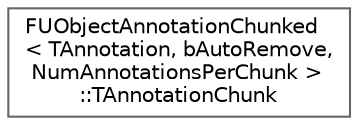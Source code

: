 digraph "Graphical Class Hierarchy"
{
 // INTERACTIVE_SVG=YES
 // LATEX_PDF_SIZE
  bgcolor="transparent";
  edge [fontname=Helvetica,fontsize=10,labelfontname=Helvetica,labelfontsize=10];
  node [fontname=Helvetica,fontsize=10,shape=box,height=0.2,width=0.4];
  rankdir="LR";
  Node0 [id="Node000000",label="FUObjectAnnotationChunked\l\< TAnnotation, bAutoRemove,\l NumAnnotationsPerChunk \>\l::TAnnotationChunk",height=0.2,width=0.4,color="grey40", fillcolor="white", style="filled",URL="$d2/daf/structFUObjectAnnotationChunked_1_1TAnnotationChunk.html",tooltip=" "];
}
